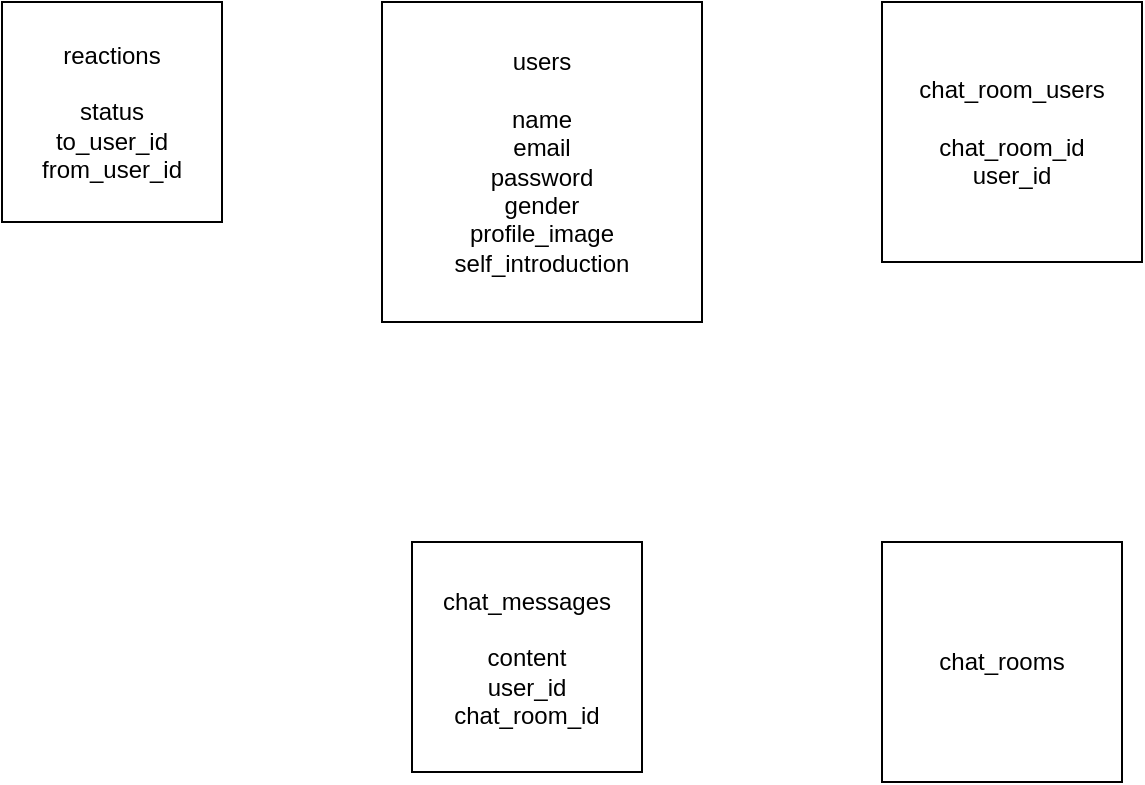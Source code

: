 <mxfile>
    <diagram id="nMCjBTkqw9BxSlk1_QRo" name="ページ1">
        <mxGraphModel dx="312" dy="520" grid="1" gridSize="10" guides="1" tooltips="1" connect="1" arrows="1" fold="1" page="1" pageScale="1" pageWidth="827" pageHeight="1169" math="0" shadow="0">
            <root>
                <mxCell id="0"/>
                <mxCell id="1" parent="0"/>
                <mxCell id="2" value="reactions&lt;br&gt;&lt;br&gt;status&lt;br&gt;to_user_id&lt;br&gt;from_user_id" style="whiteSpace=wrap;html=1;aspect=fixed;" parent="1" vertex="1">
                    <mxGeometry y="110" width="110" height="110" as="geometry"/>
                </mxCell>
                <mxCell id="3" value="users&lt;br&gt;&lt;br&gt;name&lt;br&gt;email&lt;br&gt;password&lt;br&gt;gender&lt;br&gt;profile_image&lt;br&gt;self_introduction" style="whiteSpace=wrap;html=1;aspect=fixed;" vertex="1" parent="1">
                    <mxGeometry x="190" y="110" width="160" height="160" as="geometry"/>
                </mxCell>
                <mxCell id="4" value="chat_room_users&lt;br&gt;&lt;br&gt;chat_room_id&lt;br&gt;user_id&lt;br&gt;" style="whiteSpace=wrap;html=1;aspect=fixed;" vertex="1" parent="1">
                    <mxGeometry x="440" y="110" width="130" height="130" as="geometry"/>
                </mxCell>
                <mxCell id="5" value="chat_rooms" style="whiteSpace=wrap;html=1;aspect=fixed;" vertex="1" parent="1">
                    <mxGeometry x="440" y="380" width="120" height="120" as="geometry"/>
                </mxCell>
                <mxCell id="6" value="chat_messages&lt;br&gt;&lt;br&gt;content&lt;br&gt;user_id&lt;br&gt;chat_room_id" style="whiteSpace=wrap;html=1;aspect=fixed;" vertex="1" parent="1">
                    <mxGeometry x="205" y="380" width="115" height="115" as="geometry"/>
                </mxCell>
            </root>
        </mxGraphModel>
    </diagram>
</mxfile>
